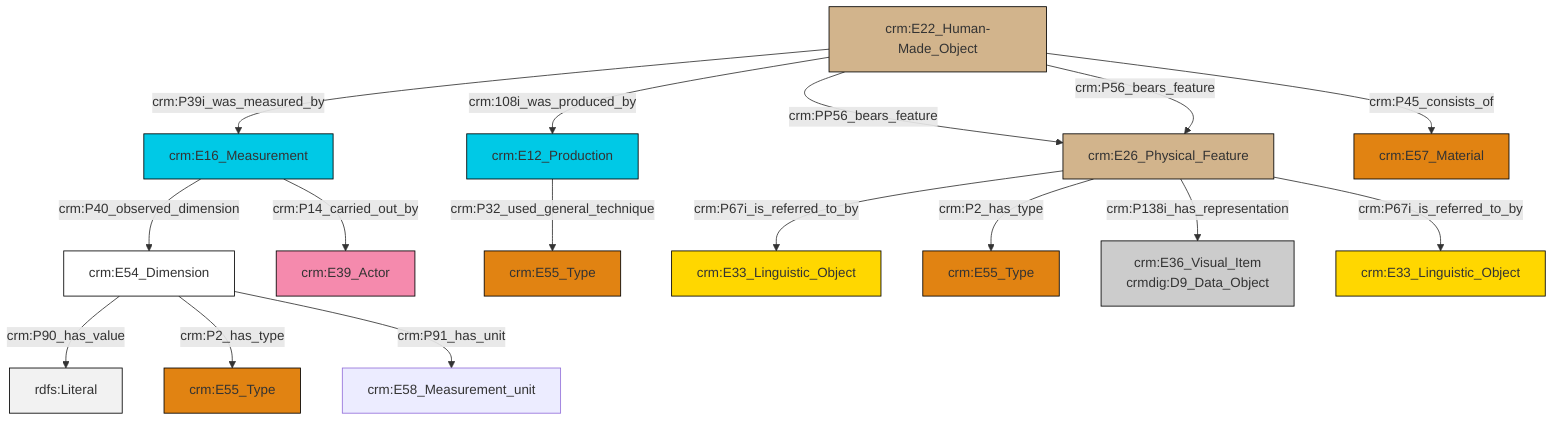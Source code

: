 graph TD
classDef Literal fill:#f2f2f2,stroke:#000000;
classDef CRM_Entity fill:#FFFFFF,stroke:#000000;
classDef Temporal_Entity fill:#00C9E6, stroke:#000000;
classDef Type fill:#E18312, stroke:#000000;
classDef Time-Span fill:#2C9C91, stroke:#000000;
classDef Appellation fill:#FFEB7F, stroke:#000000;
classDef Place fill:#008836, stroke:#000000;
classDef Persistent_Item fill:#B266B2, stroke:#000000;
classDef Conceptual_Object fill:#FFD700, stroke:#000000;
classDef Physical_Thing fill:#D2B48C, stroke:#000000;
classDef Actor fill:#f58aad, stroke:#000000;
classDef PC_Classes fill:#4ce600, stroke:#000000;
classDef Multi fill:#cccccc,stroke:#000000;

0["crm:E22_Human-Made_Object"]:::Physical_Thing -->|crm:PP56_bears_feature| 1["crm:E26_Physical_Feature"]:::Physical_Thing
2["crm:E54_Dimension"]:::CRM_Entity -->|crm:P90_has_value| 3[rdfs:Literal]:::Literal
0["crm:E22_Human-Made_Object"]:::Physical_Thing -->|crm:108i_was_produced_by| 4["crm:E12_Production"]:::Temporal_Entity
0["crm:E22_Human-Made_Object"]:::Physical_Thing -->|crm:P56_bears_feature| 1["crm:E26_Physical_Feature"]:::Physical_Thing
5["crm:E16_Measurement"]:::Temporal_Entity -->|crm:P14_carried_out_by| 7["crm:E39_Actor"]:::Actor
2["crm:E54_Dimension"]:::CRM_Entity -->|crm:P2_has_type| 8["crm:E55_Type"]:::Type
4["crm:E12_Production"]:::Temporal_Entity -->|crm:P32_used_general_technique| 9["crm:E55_Type"]:::Type
1["crm:E26_Physical_Feature"]:::Physical_Thing -->|crm:P67i_is_referred_to_by| 10["crm:E33_Linguistic_Object"]:::Conceptual_Object
2["crm:E54_Dimension"]:::CRM_Entity -->|crm:P91_has_unit| 20["crm:E58_Measurement_unit"]:::Default
5["crm:E16_Measurement"]:::Temporal_Entity -->|crm:P40_observed_dimension| 2["crm:E54_Dimension"]:::CRM_Entity
0["crm:E22_Human-Made_Object"]:::Physical_Thing -->|crm:P39i_was_measured_by| 5["crm:E16_Measurement"]:::Temporal_Entity
1["crm:E26_Physical_Feature"]:::Physical_Thing -->|crm:P67i_is_referred_to_by| 26["crm:E33_Linguistic_Object"]:::Conceptual_Object
1["crm:E26_Physical_Feature"]:::Physical_Thing -->|crm:P138i_has_representation| 18["crm:E36_Visual_Item<br>crmdig:D9_Data_Object"]:::Multi
1["crm:E26_Physical_Feature"]:::Physical_Thing -->|crm:P2_has_type| 11["crm:E55_Type"]:::Type
0["crm:E22_Human-Made_Object"]:::Physical_Thing -->|crm:P45_consists_of| 21["crm:E57_Material"]:::Type